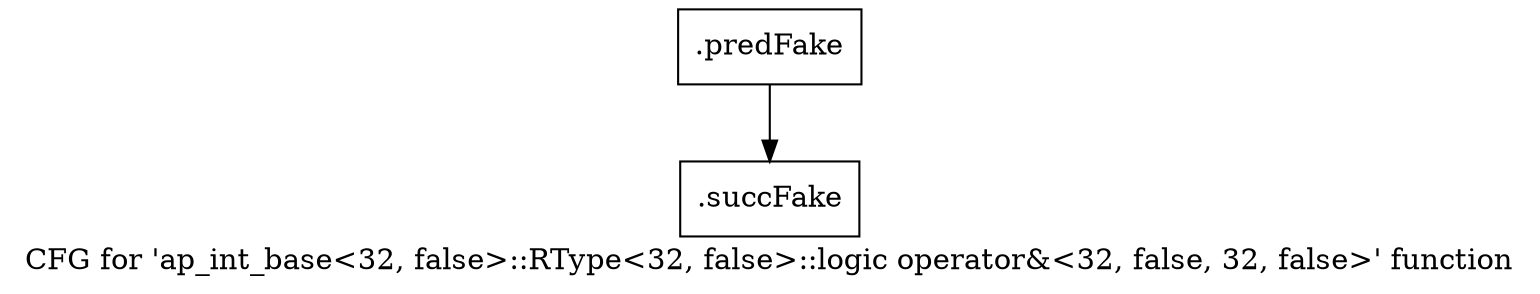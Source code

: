 digraph "CFG for 'ap_int_base\<32, false\>::RType\<32, false\>::logic operator&\<32, false, 32, false\>' function" {
	label="CFG for 'ap_int_base\<32, false\>::RType\<32, false\>::logic operator&\<32, false, 32, false\>' function";

	Node0x5db82e0 [shape=record,filename="",linenumber="",label="{.predFake}"];
	Node0x5db82e0 -> Node0x60d6240[ callList="" memoryops="" filename="/mnt/xilinx/Vitis_HLS/2021.2/include/ap_int_base.h" execusionnum="900"];
	Node0x60d6240 [shape=record,filename="/mnt/xilinx/Vitis_HLS/2021.2/include/ap_int_base.h",linenumber="1542",label="{.succFake}"];
}
